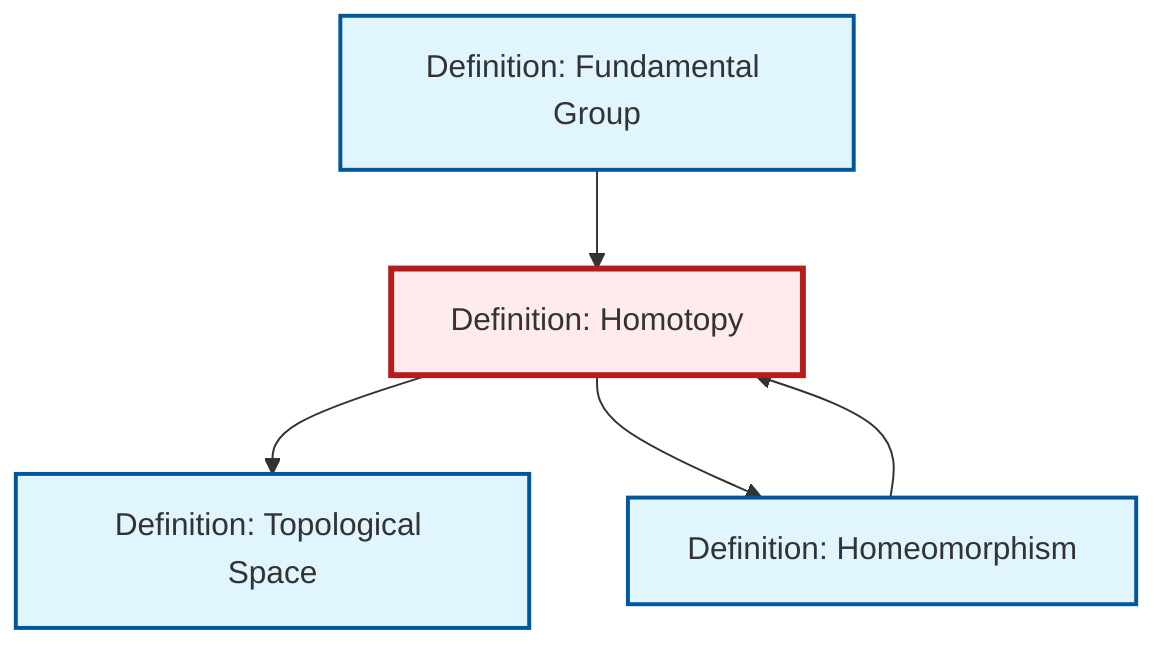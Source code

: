 graph TD
    classDef definition fill:#e1f5fe,stroke:#01579b,stroke-width:2px
    classDef theorem fill:#f3e5f5,stroke:#4a148c,stroke-width:2px
    classDef axiom fill:#fff3e0,stroke:#e65100,stroke-width:2px
    classDef example fill:#e8f5e9,stroke:#1b5e20,stroke-width:2px
    classDef current fill:#ffebee,stroke:#b71c1c,stroke-width:3px
    def-topological-space["Definition: Topological Space"]:::definition
    def-homotopy["Definition: Homotopy"]:::definition
    def-homeomorphism["Definition: Homeomorphism"]:::definition
    def-fundamental-group["Definition: Fundamental Group"]:::definition
    def-homotopy --> def-topological-space
    def-homeomorphism --> def-homotopy
    def-fundamental-group --> def-homotopy
    def-homotopy --> def-homeomorphism
    class def-homotopy current